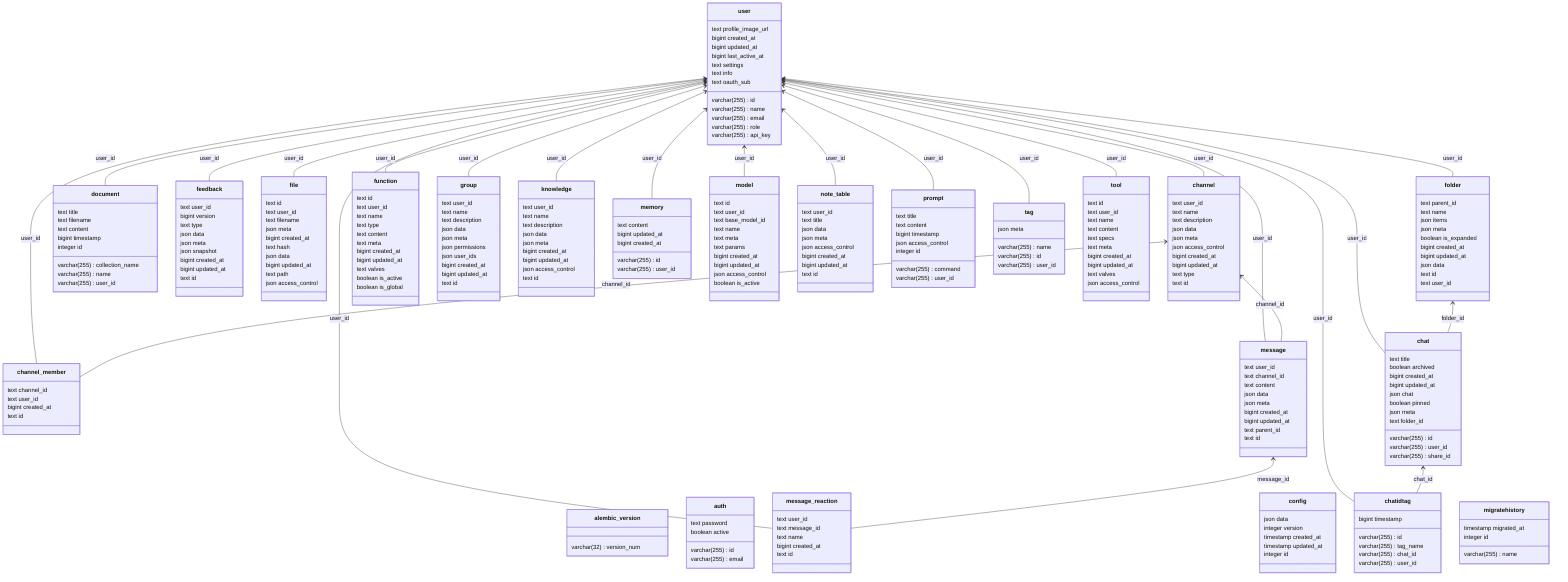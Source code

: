 classDiagram
    direction BT
    class alembic_version {
        varchar(32) version_num
    }
    class auth {
        varchar(255) id
        varchar(255) email
        text password
        boolean active
    }
    class channel {
        text user_id
        text name
        text description
        json data
        json meta
        json access_control
        bigint created_at
        bigint updated_at
        text type
        text id
    }
    class channel_member {
        text channel_id
        text user_id
        bigint created_at
        text id
    }
    class chat {
        varchar(255) id
        varchar(255) user_id
        text title
        varchar(255) share_id
        boolean archived
        bigint created_at
        bigint updated_at
        json chat
        boolean pinned
        json meta
        text folder_id
    }
    class chatidtag {
        varchar(255) id
        varchar(255) tag_name
        varchar(255) chat_id
        varchar(255) user_id
        bigint timestamp
    }
    class config {
        json data
        integer version
        timestamp created_at
        timestamp updated_at
        integer id
    }
    class document {
        varchar(255) collection_name
        varchar(255) name
        text title
        text filename
        text content
        varchar(255) user_id
        bigint timestamp
        integer id
    }
    class feedback {
        text user_id
        bigint version
        text type
        json data
        json meta
        json snapshot
        bigint created_at
        bigint updated_at
        text id
    }
    class file {
        text id
        text user_id
        text filename
        json meta
        bigint created_at
        text hash
        json data
        bigint updated_at
        text path
        json access_control
    }
    class folder {
        text parent_id
        text name
        json items
        json meta
        boolean is_expanded
        bigint created_at
        bigint updated_at
        json data
        text id
        text user_id
    }
    class function {
        text id
        text user_id
        text name
        text type
        text content
        text meta
        bigint created_at
        bigint updated_at
        text valves
        boolean is_active
        boolean is_global
    }
    class group {
        text user_id
        text name
        text description
        json data
        json meta
        json permissions
        json user_ids
        bigint created_at
        bigint updated_at
        text id
    }
    class knowledge {
        text user_id
        text name
        text description
        json data
        json meta
        bigint created_at
        bigint updated_at
        json access_control
        text id
    }
    class memory {
        varchar(255) id
        varchar(255) user_id
        text content
        bigint updated_at
        bigint created_at
    }
    class message {
        text user_id
        text channel_id
        text content
        json data
        json meta
        bigint created_at
        bigint updated_at
        text parent_id
        text id
    }
    class message_reaction {
        text user_id
        text message_id
        text name
        bigint created_at
        text id
    }
    class migratehistory {
        varchar(255) name
        timestamp migrated_at
        integer id
    }
    class model {
        text id
        text user_id
        text base_model_id
        text name
        text meta
        text params
        bigint created_at
        bigint updated_at
        json access_control
        boolean is_active
    }
    class note_table {
        text user_id
        text title
        json data
        json meta
        json access_control
        bigint created_at
        bigint updated_at
        text id
    }
    class prompt {
        varchar(255) command
        varchar(255) user_id
        text title
        text content
        bigint timestamp
        json access_control
        integer id
    }
    class tag {
        varchar(255) name
        json meta
        varchar(255) id
        varchar(255) user_id
    }
    class tool {
        text id
        text user_id
        text name
        text content
        text specs
        text meta
        bigint created_at
        bigint updated_at
        text valves
        json access_control
    }
    class user {
        varchar(255) id
        varchar(255) name
        varchar(255) email
        varchar(255) role
        text profile_image_url
        varchar(255) api_key
        bigint created_at
        bigint updated_at
        bigint last_active_at
        text settings
        text info
        text oauth_sub
    }

    channel --> user : user_id
    channel_member --> channel : channel_id
    channel_member --> user : user_id
    chat --> folder : folder_id
    chat --> user : user_id
    chatidtag --> chat : chat_id
    chatidtag --> user : user_id
    document --> user : user_id
    feedback --> user : user_id
    file --> user : user_id
    folder --> user : user_id
    function --> user : user_id
    group --> user : user_id
    knowledge --> user : user_id
    memory --> user : user_id
    message --> channel : channel_id
    message --> user : user_id
    message_reaction --> message : message_id
    message_reaction --> user : user_id
    model --> user : user_id
    note_table --> user : user_id
    prompt --> user : user_id
    tag --> user : user_id
    tool --> user : user_id